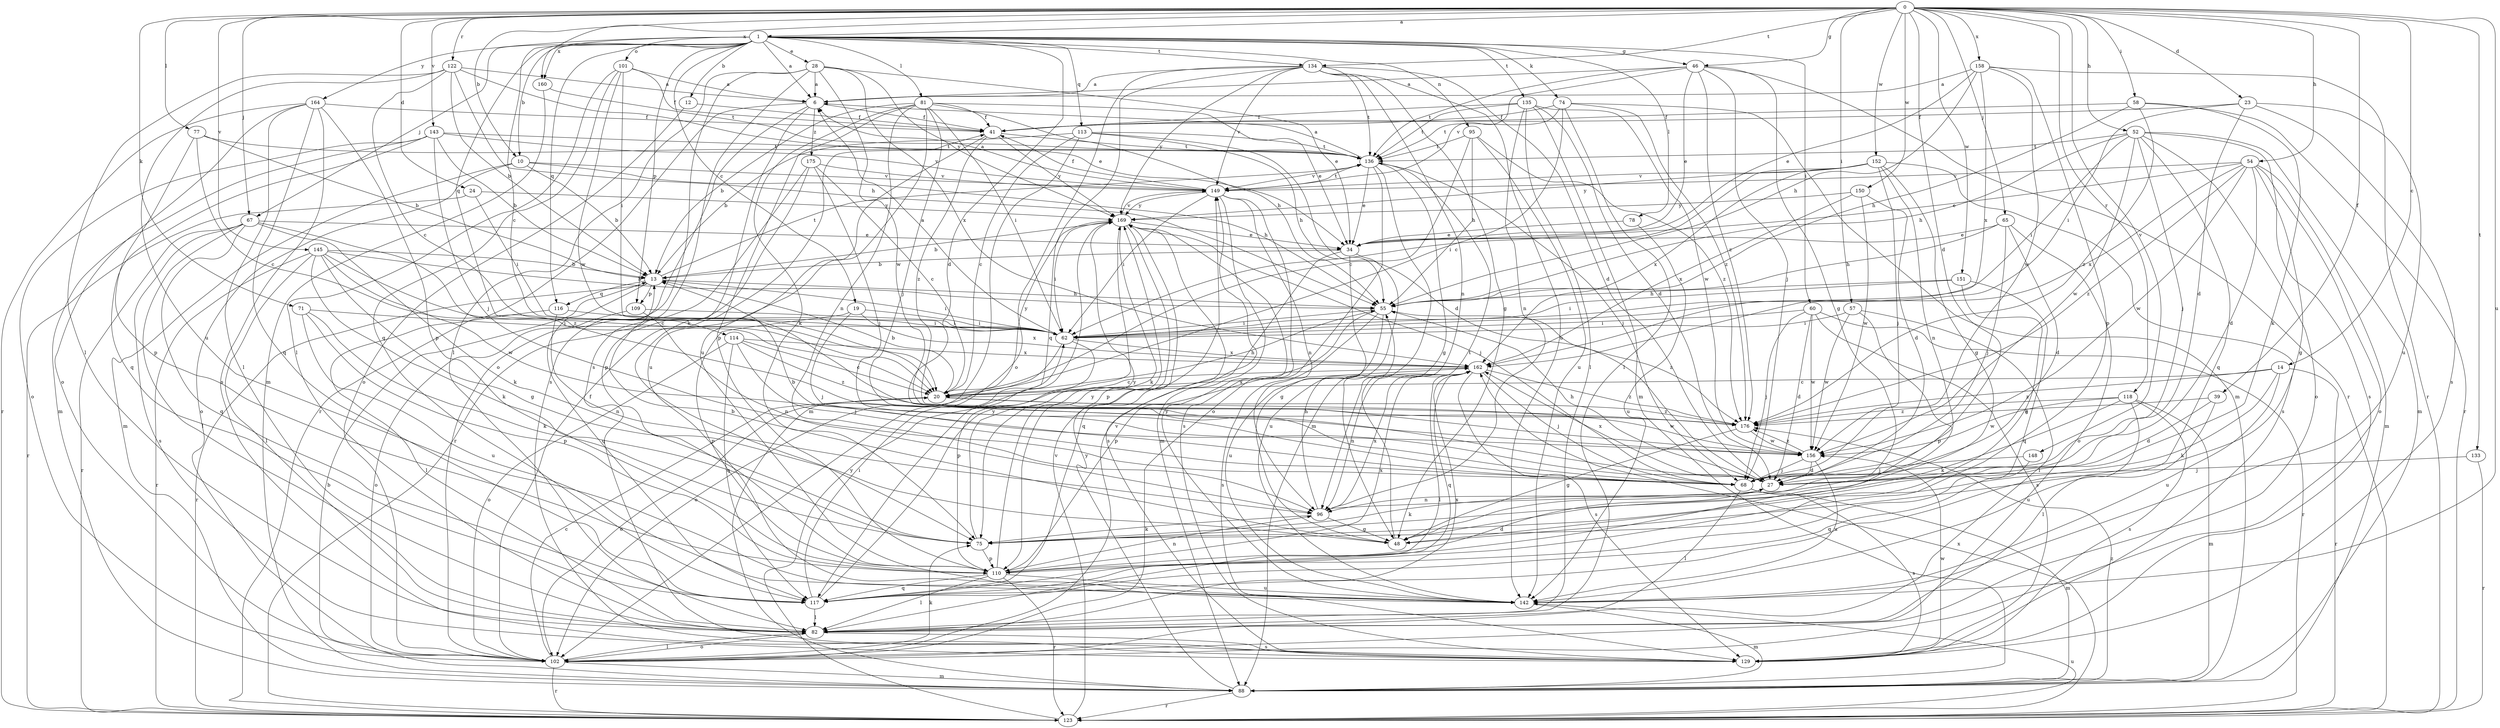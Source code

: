 strict digraph  {
0;
1;
6;
10;
12;
13;
14;
19;
20;
23;
24;
27;
28;
34;
39;
41;
46;
48;
52;
54;
55;
57;
58;
60;
62;
65;
67;
68;
71;
74;
75;
77;
78;
81;
82;
88;
95;
96;
101;
102;
109;
110;
113;
114;
116;
117;
118;
122;
123;
129;
133;
134;
135;
136;
142;
143;
145;
148;
149;
150;
151;
152;
156;
158;
160;
162;
164;
169;
175;
176;
0 -> 1  [label=a];
0 -> 10  [label=b];
0 -> 14  [label=c];
0 -> 23  [label=d];
0 -> 24  [label=d];
0 -> 27  [label=d];
0 -> 39  [label=f];
0 -> 46  [label=g];
0 -> 52  [label=h];
0 -> 54  [label=h];
0 -> 57  [label=i];
0 -> 58  [label=i];
0 -> 65  [label=j];
0 -> 67  [label=j];
0 -> 71  [label=k];
0 -> 77  [label=l];
0 -> 118  [label=r];
0 -> 122  [label=r];
0 -> 133  [label=t];
0 -> 134  [label=t];
0 -> 142  [label=u];
0 -> 143  [label=v];
0 -> 145  [label=v];
0 -> 148  [label=v];
0 -> 150  [label=w];
0 -> 151  [label=w];
0 -> 152  [label=w];
0 -> 158  [label=x];
0 -> 160  [label=x];
1 -> 6  [label=a];
1 -> 10  [label=b];
1 -> 12  [label=b];
1 -> 19  [label=c];
1 -> 20  [label=c];
1 -> 27  [label=d];
1 -> 28  [label=e];
1 -> 46  [label=g];
1 -> 60  [label=i];
1 -> 67  [label=j];
1 -> 74  [label=k];
1 -> 78  [label=l];
1 -> 81  [label=l];
1 -> 95  [label=n];
1 -> 101  [label=o];
1 -> 109  [label=p];
1 -> 113  [label=q];
1 -> 114  [label=q];
1 -> 116  [label=q];
1 -> 134  [label=t];
1 -> 135  [label=t];
1 -> 160  [label=x];
1 -> 164  [label=y];
6 -> 41  [label=f];
6 -> 75  [label=k];
6 -> 123  [label=r];
6 -> 129  [label=s];
6 -> 175  [label=z];
10 -> 13  [label=b];
10 -> 55  [label=h];
10 -> 88  [label=m];
10 -> 102  [label=o];
10 -> 149  [label=v];
12 -> 41  [label=f];
12 -> 102  [label=o];
13 -> 55  [label=h];
13 -> 62  [label=i];
13 -> 109  [label=p];
13 -> 116  [label=q];
13 -> 117  [label=q];
13 -> 123  [label=r];
13 -> 136  [label=t];
14 -> 20  [label=c];
14 -> 75  [label=k];
14 -> 123  [label=r];
14 -> 142  [label=u];
14 -> 176  [label=z];
19 -> 62  [label=i];
19 -> 68  [label=j];
19 -> 110  [label=p];
19 -> 162  [label=x];
20 -> 13  [label=b];
20 -> 55  [label=h];
20 -> 102  [label=o];
20 -> 156  [label=w];
20 -> 162  [label=x];
20 -> 169  [label=y];
20 -> 176  [label=z];
23 -> 27  [label=d];
23 -> 41  [label=f];
23 -> 62  [label=i];
23 -> 129  [label=s];
23 -> 142  [label=u];
24 -> 62  [label=i];
24 -> 123  [label=r];
24 -> 169  [label=y];
27 -> 13  [label=b];
27 -> 55  [label=h];
27 -> 75  [label=k];
27 -> 96  [label=n];
27 -> 162  [label=x];
28 -> 6  [label=a];
28 -> 34  [label=e];
28 -> 82  [label=l];
28 -> 102  [label=o];
28 -> 129  [label=s];
28 -> 156  [label=w];
28 -> 162  [label=x];
28 -> 169  [label=y];
34 -> 13  [label=b];
34 -> 48  [label=g];
34 -> 117  [label=q];
34 -> 142  [label=u];
39 -> 27  [label=d];
39 -> 142  [label=u];
39 -> 176  [label=z];
41 -> 136  [label=t];
41 -> 142  [label=u];
41 -> 169  [label=y];
41 -> 176  [label=z];
46 -> 6  [label=a];
46 -> 34  [label=e];
46 -> 48  [label=g];
46 -> 68  [label=j];
46 -> 123  [label=r];
46 -> 136  [label=t];
46 -> 149  [label=v];
46 -> 176  [label=z];
48 -> 13  [label=b];
48 -> 136  [label=t];
52 -> 55  [label=h];
52 -> 62  [label=i];
52 -> 68  [label=j];
52 -> 88  [label=m];
52 -> 102  [label=o];
52 -> 117  [label=q];
52 -> 129  [label=s];
52 -> 136  [label=t];
52 -> 156  [label=w];
54 -> 27  [label=d];
54 -> 34  [label=e];
54 -> 48  [label=g];
54 -> 88  [label=m];
54 -> 102  [label=o];
54 -> 149  [label=v];
54 -> 156  [label=w];
54 -> 162  [label=x];
54 -> 176  [label=z];
55 -> 62  [label=i];
55 -> 110  [label=p];
55 -> 129  [label=s];
55 -> 142  [label=u];
55 -> 176  [label=z];
57 -> 62  [label=i];
57 -> 82  [label=l];
57 -> 110  [label=p];
57 -> 156  [label=w];
58 -> 41  [label=f];
58 -> 55  [label=h];
58 -> 75  [label=k];
58 -> 123  [label=r];
58 -> 176  [label=z];
60 -> 27  [label=d];
60 -> 62  [label=i];
60 -> 68  [label=j];
60 -> 123  [label=r];
60 -> 129  [label=s];
60 -> 156  [label=w];
62 -> 6  [label=a];
62 -> 102  [label=o];
62 -> 110  [label=p];
62 -> 162  [label=x];
65 -> 27  [label=d];
65 -> 34  [label=e];
65 -> 55  [label=h];
65 -> 68  [label=j];
65 -> 102  [label=o];
67 -> 34  [label=e];
67 -> 75  [label=k];
67 -> 82  [label=l];
67 -> 117  [label=q];
67 -> 123  [label=r];
67 -> 129  [label=s];
67 -> 176  [label=z];
68 -> 82  [label=l];
68 -> 88  [label=m];
68 -> 129  [label=s];
71 -> 62  [label=i];
71 -> 75  [label=k];
71 -> 110  [label=p];
71 -> 142  [label=u];
74 -> 20  [label=c];
74 -> 41  [label=f];
74 -> 82  [label=l];
74 -> 88  [label=m];
74 -> 136  [label=t];
74 -> 176  [label=z];
75 -> 110  [label=p];
75 -> 169  [label=y];
77 -> 13  [label=b];
77 -> 20  [label=c];
77 -> 110  [label=p];
77 -> 136  [label=t];
78 -> 34  [label=e];
78 -> 142  [label=u];
81 -> 13  [label=b];
81 -> 34  [label=e];
81 -> 41  [label=f];
81 -> 55  [label=h];
81 -> 62  [label=i];
81 -> 68  [label=j];
81 -> 75  [label=k];
81 -> 96  [label=n];
81 -> 110  [label=p];
81 -> 142  [label=u];
82 -> 102  [label=o];
82 -> 129  [label=s];
82 -> 162  [label=x];
88 -> 13  [label=b];
88 -> 123  [label=r];
88 -> 169  [label=y];
88 -> 176  [label=z];
95 -> 20  [label=c];
95 -> 55  [label=h];
95 -> 136  [label=t];
95 -> 142  [label=u];
95 -> 176  [label=z];
96 -> 48  [label=g];
96 -> 55  [label=h];
96 -> 75  [label=k];
96 -> 162  [label=x];
101 -> 6  [label=a];
101 -> 41  [label=f];
101 -> 62  [label=i];
101 -> 82  [label=l];
101 -> 117  [label=q];
101 -> 156  [label=w];
102 -> 20  [label=c];
102 -> 41  [label=f];
102 -> 75  [label=k];
102 -> 82  [label=l];
102 -> 88  [label=m];
102 -> 123  [label=r];
102 -> 149  [label=v];
109 -> 62  [label=i];
109 -> 96  [label=n];
109 -> 102  [label=o];
110 -> 27  [label=d];
110 -> 82  [label=l];
110 -> 96  [label=n];
110 -> 117  [label=q];
110 -> 123  [label=r];
110 -> 142  [label=u];
110 -> 162  [label=x];
110 -> 169  [label=y];
113 -> 13  [label=b];
113 -> 20  [label=c];
113 -> 27  [label=d];
113 -> 55  [label=h];
113 -> 88  [label=m];
113 -> 136  [label=t];
114 -> 20  [label=c];
114 -> 68  [label=j];
114 -> 102  [label=o];
114 -> 117  [label=q];
114 -> 162  [label=x];
114 -> 176  [label=z];
116 -> 62  [label=i];
116 -> 82  [label=l];
116 -> 96  [label=n];
117 -> 62  [label=i];
117 -> 82  [label=l];
117 -> 169  [label=y];
118 -> 75  [label=k];
118 -> 82  [label=l];
118 -> 88  [label=m];
118 -> 129  [label=s];
118 -> 156  [label=w];
118 -> 176  [label=z];
122 -> 6  [label=a];
122 -> 13  [label=b];
122 -> 20  [label=c];
122 -> 34  [label=e];
122 -> 55  [label=h];
122 -> 82  [label=l];
122 -> 142  [label=u];
123 -> 142  [label=u];
123 -> 149  [label=v];
123 -> 162  [label=x];
123 -> 169  [label=y];
129 -> 156  [label=w];
133 -> 68  [label=j];
133 -> 123  [label=r];
134 -> 6  [label=a];
134 -> 27  [label=d];
134 -> 48  [label=g];
134 -> 96  [label=n];
134 -> 102  [label=o];
134 -> 117  [label=q];
134 -> 136  [label=t];
134 -> 142  [label=u];
134 -> 149  [label=v];
134 -> 169  [label=y];
135 -> 27  [label=d];
135 -> 41  [label=f];
135 -> 82  [label=l];
135 -> 88  [label=m];
135 -> 96  [label=n];
135 -> 136  [label=t];
135 -> 156  [label=w];
136 -> 6  [label=a];
136 -> 34  [label=e];
136 -> 48  [label=g];
136 -> 68  [label=j];
136 -> 88  [label=m];
136 -> 102  [label=o];
136 -> 149  [label=v];
142 -> 88  [label=m];
142 -> 169  [label=y];
143 -> 13  [label=b];
143 -> 68  [label=j];
143 -> 88  [label=m];
143 -> 102  [label=o];
143 -> 117  [label=q];
143 -> 136  [label=t];
143 -> 149  [label=v];
145 -> 13  [label=b];
145 -> 20  [label=c];
145 -> 48  [label=g];
145 -> 55  [label=h];
145 -> 75  [label=k];
145 -> 82  [label=l];
145 -> 123  [label=r];
145 -> 156  [label=w];
148 -> 68  [label=j];
148 -> 117  [label=q];
149 -> 6  [label=a];
149 -> 41  [label=f];
149 -> 62  [label=i];
149 -> 88  [label=m];
149 -> 96  [label=n];
149 -> 129  [label=s];
149 -> 136  [label=t];
149 -> 169  [label=y];
150 -> 27  [label=d];
150 -> 156  [label=w];
150 -> 162  [label=x];
150 -> 169  [label=y];
151 -> 48  [label=g];
151 -> 55  [label=h];
151 -> 62  [label=i];
151 -> 117  [label=q];
152 -> 48  [label=g];
152 -> 62  [label=i];
152 -> 68  [label=j];
152 -> 96  [label=n];
152 -> 129  [label=s];
152 -> 149  [label=v];
152 -> 162  [label=x];
152 -> 169  [label=y];
156 -> 27  [label=d];
156 -> 68  [label=j];
156 -> 142  [label=u];
156 -> 176  [label=z];
158 -> 6  [label=a];
158 -> 34  [label=e];
158 -> 55  [label=h];
158 -> 110  [label=p];
158 -> 123  [label=r];
158 -> 156  [label=w];
158 -> 162  [label=x];
160 -> 88  [label=m];
160 -> 136  [label=t];
162 -> 20  [label=c];
162 -> 68  [label=j];
162 -> 82  [label=l];
162 -> 96  [label=n];
162 -> 117  [label=q];
162 -> 129  [label=s];
162 -> 176  [label=z];
164 -> 41  [label=f];
164 -> 82  [label=l];
164 -> 102  [label=o];
164 -> 110  [label=p];
164 -> 117  [label=q];
164 -> 123  [label=r];
164 -> 129  [label=s];
169 -> 13  [label=b];
169 -> 34  [label=e];
169 -> 62  [label=i];
169 -> 68  [label=j];
169 -> 75  [label=k];
169 -> 110  [label=p];
169 -> 129  [label=s];
169 -> 149  [label=v];
175 -> 20  [label=c];
175 -> 68  [label=j];
175 -> 110  [label=p];
175 -> 123  [label=r];
175 -> 149  [label=v];
176 -> 48  [label=g];
176 -> 156  [label=w];
}
